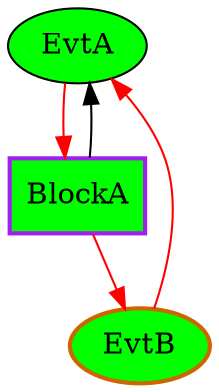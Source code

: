 digraph G {
node [style     = "filled", fillcolor = "white", color = "black"]
EvtA[cpu="0", flags="0x00000102", type="tmsg", toffs="0", pattern="A", patentry="false", patexit="false", beamproc="undefined", bpentry="false", bpexit="false", fid="1", gid="5", evtno="15", beamin="0", bpcstart="0", sid="2", bpid="8", reqnobeam="0", vacc="0", id="0x100500f000200200", par="0x0000000000000001", tef="0", shape     = "oval", fillcolor = "green"];
EvtB[cpu="0", flags="0x00002102", type="tmsg", toffs="0", pattern="A", patentry="true", patexit="false", beamproc="undefined", bpentry="false", bpexit="false", fid="1", gid="5", evtno="255", beamin="0", bpcstart="0", sid="2", bpid="8", reqnobeam="0", vacc="0", id="0x10050ff000200200", par="0x0000000000000002", tef="0", shape     = "oval", fillcolor = "green", penwidth=2, color = "darkorange3"];
BlockA[cpu="0", flags="0x00108107", type="block", tperiod="100000000", pattern="A", patentry="false", patexit="true", beamproc="undefined", bpentry="false", bpexit="false", qlo="true", qhi="false", qil="false", shape     = "rectangle", fillcolor = "green", penwidth=2, color = "purple"];
BlockA->EvtB [type="defdst", color = "red"];
EvtA->BlockA [type="defdst", color = "red"];
EvtB->EvtA [type="defdst", color = "red"];
BlockA->EvtA [type="altdst", color = "black"];
}
